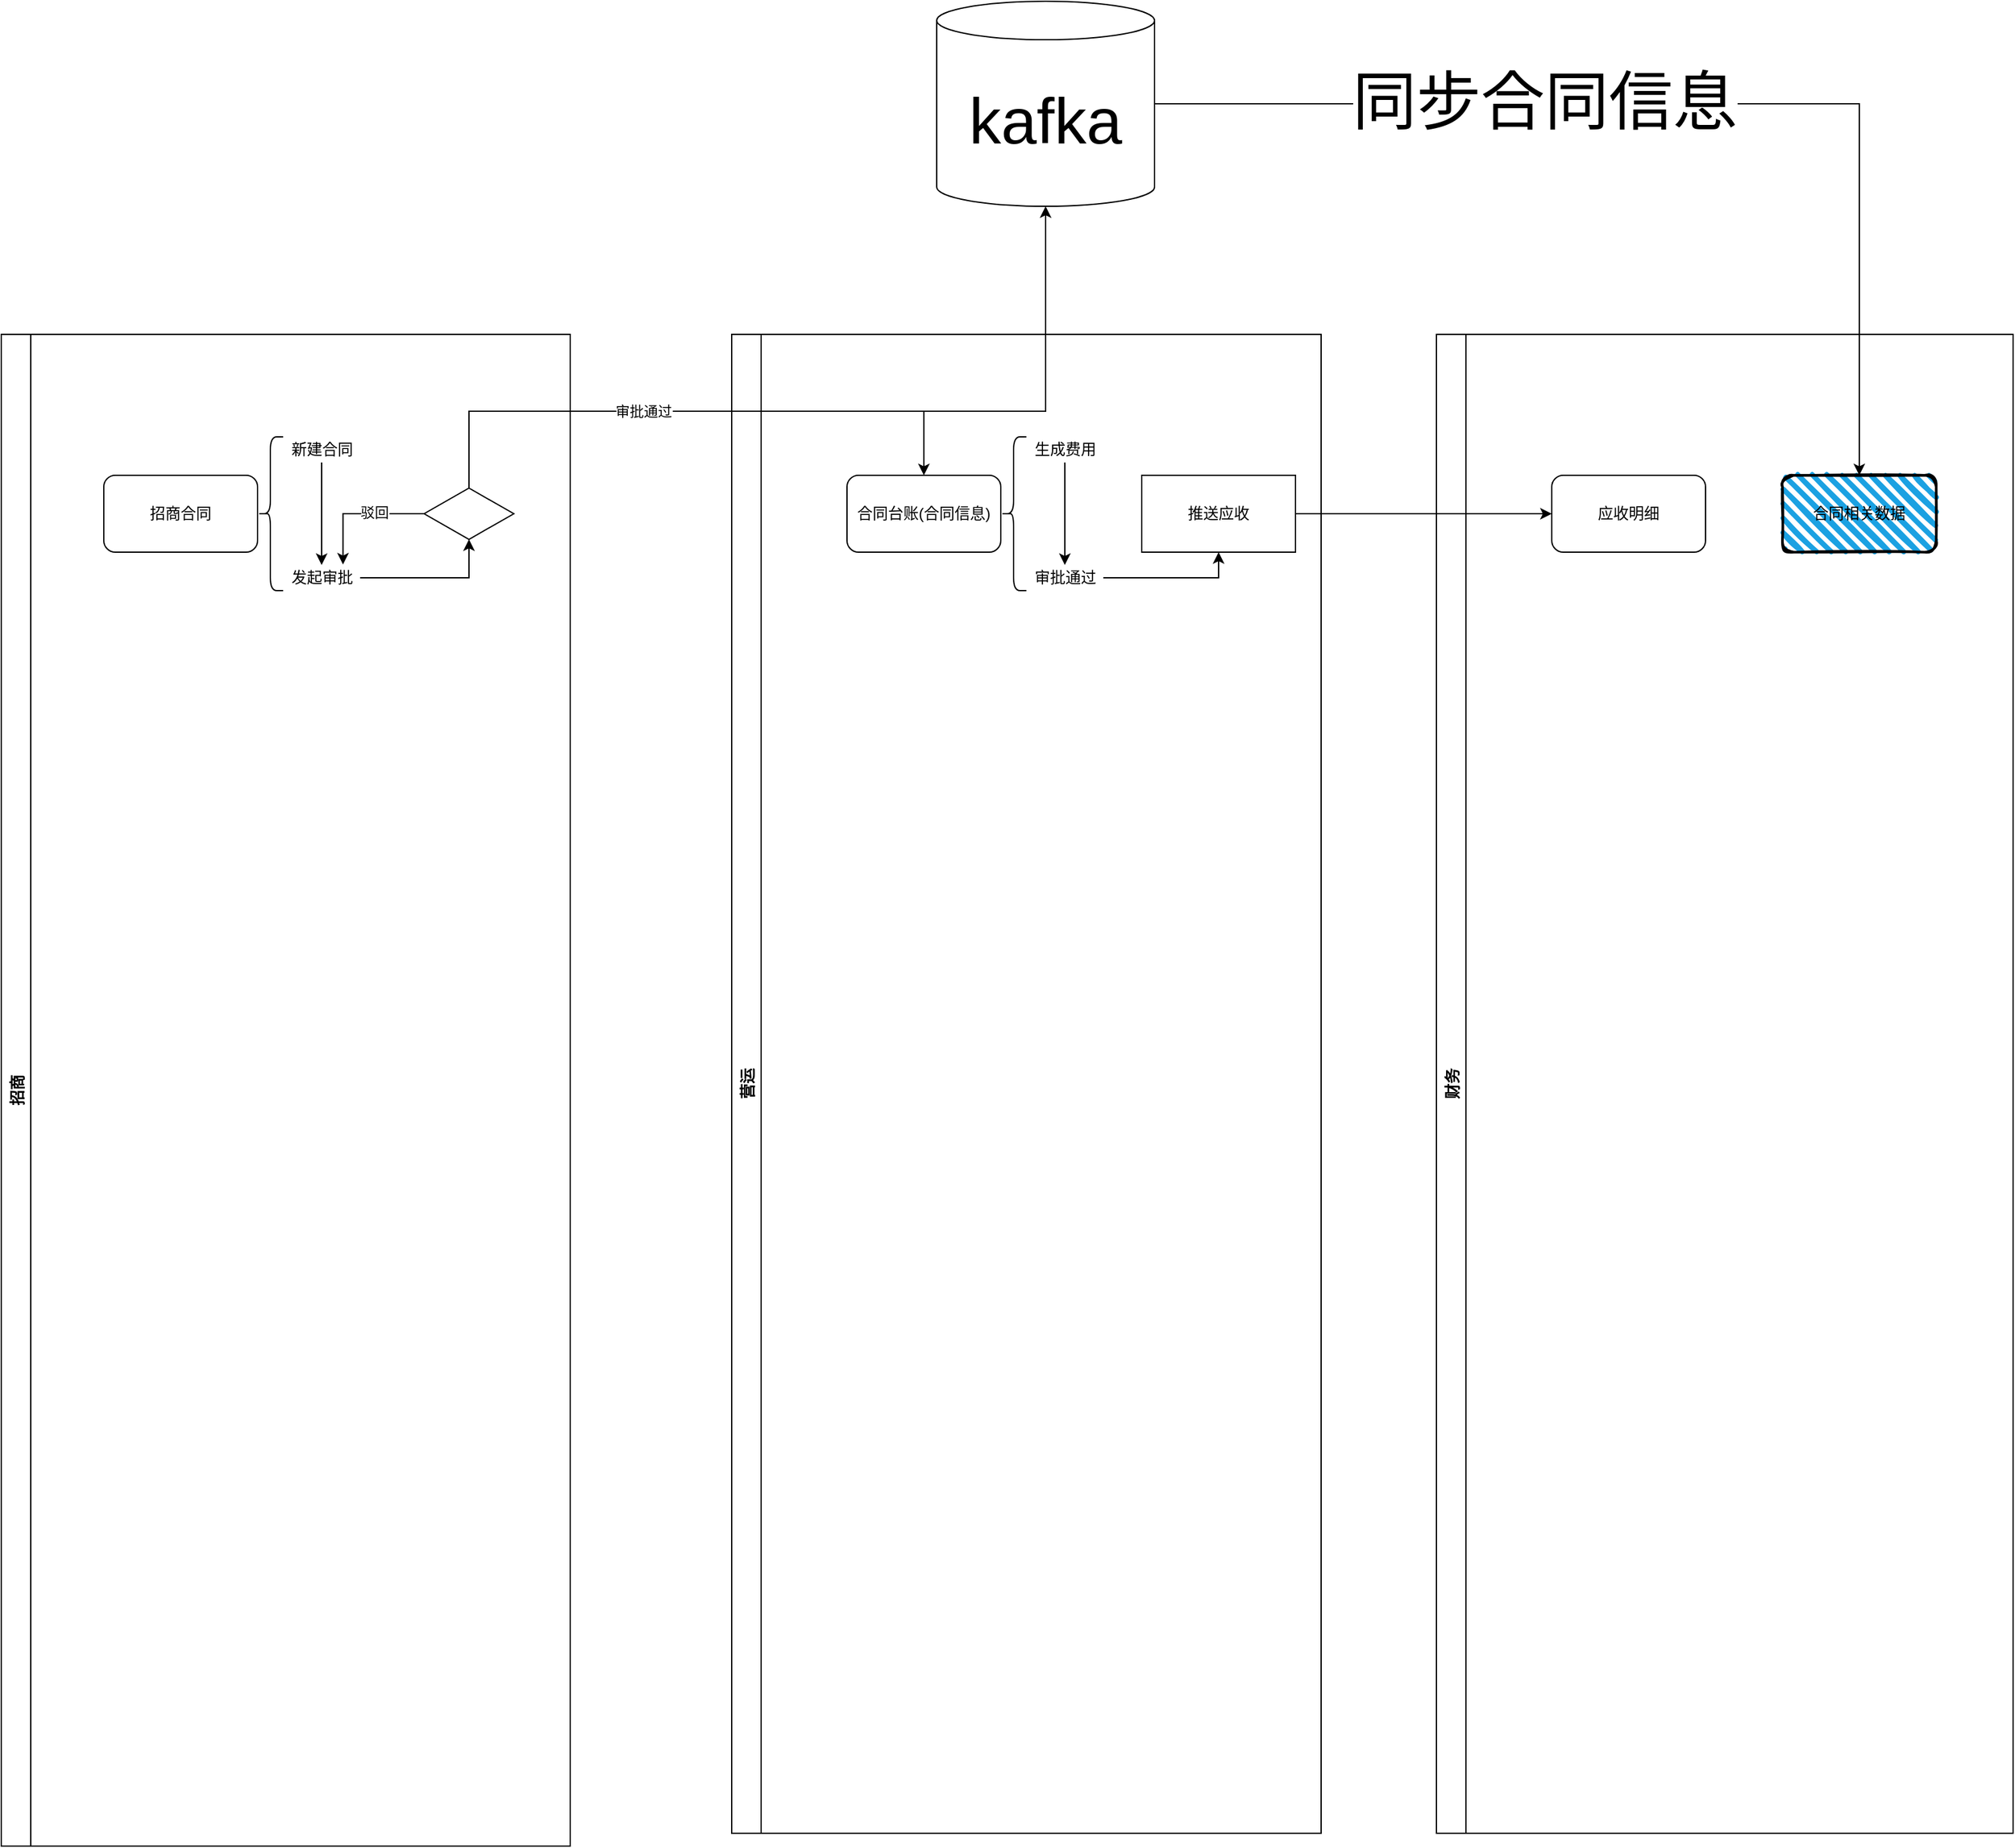 <mxfile version="17.1.2" type="github">
  <diagram id="C5RBs43oDa-KdzZeNtuy" name="Page-1">
    <mxGraphModel dx="2188" dy="3629" grid="1" gridSize="10" guides="1" tooltips="1" connect="1" arrows="1" fold="1" page="1" pageScale="1" pageWidth="827" pageHeight="1169" math="0" shadow="0">
      <root>
        <mxCell id="WIyWlLk6GJQsqaUBKTNV-0" />
        <mxCell id="WIyWlLk6GJQsqaUBKTNV-1" parent="WIyWlLk6GJQsqaUBKTNV-0" />
        <mxCell id="hI4Vrk3YfiVBAEvMPHJm-42" value="招商" style="swimlane;horizontal=0;" vertex="1" parent="WIyWlLk6GJQsqaUBKTNV-1">
          <mxGeometry y="-1170" width="444" height="1180" as="geometry">
            <mxRectangle x="100" y="320" width="30" height="50" as="alternateBounds" />
          </mxGeometry>
        </mxCell>
        <mxCell id="hI4Vrk3YfiVBAEvMPHJm-3" value="招商合同" style="rounded=1;whiteSpace=wrap;html=1;" vertex="1" parent="hI4Vrk3YfiVBAEvMPHJm-42">
          <mxGeometry x="80" y="110" width="120" height="60" as="geometry" />
        </mxCell>
        <mxCell id="hI4Vrk3YfiVBAEvMPHJm-11" value="新建合同" style="text;html=1;align=center;verticalAlign=middle;resizable=0;points=[];autosize=1;strokeColor=none;fillColor=none;" vertex="1" parent="hI4Vrk3YfiVBAEvMPHJm-42">
          <mxGeometry x="220" y="80" width="60" height="20" as="geometry" />
        </mxCell>
        <mxCell id="hI4Vrk3YfiVBAEvMPHJm-13" value="" style="edgeStyle=orthogonalEdgeStyle;rounded=0;orthogonalLoop=1;jettySize=auto;html=1;" edge="1" parent="hI4Vrk3YfiVBAEvMPHJm-42" source="hI4Vrk3YfiVBAEvMPHJm-11" target="hI4Vrk3YfiVBAEvMPHJm-12">
          <mxGeometry relative="1" as="geometry" />
        </mxCell>
        <mxCell id="hI4Vrk3YfiVBAEvMPHJm-10" value="" style="shape=curlyBracket;whiteSpace=wrap;html=1;rounded=1;" vertex="1" parent="hI4Vrk3YfiVBAEvMPHJm-42">
          <mxGeometry x="200" y="80" width="20" height="120" as="geometry" />
        </mxCell>
        <mxCell id="hI4Vrk3YfiVBAEvMPHJm-50" style="edgeStyle=orthogonalEdgeStyle;rounded=0;orthogonalLoop=1;jettySize=auto;html=1;entryX=0.5;entryY=1;entryDx=0;entryDy=0;" edge="1" parent="hI4Vrk3YfiVBAEvMPHJm-42" source="hI4Vrk3YfiVBAEvMPHJm-12" target="hI4Vrk3YfiVBAEvMPHJm-49">
          <mxGeometry relative="1" as="geometry" />
        </mxCell>
        <mxCell id="hI4Vrk3YfiVBAEvMPHJm-12" value="发起审批" style="text;html=1;align=center;verticalAlign=middle;resizable=0;points=[];autosize=1;strokeColor=none;fillColor=none;" vertex="1" parent="hI4Vrk3YfiVBAEvMPHJm-42">
          <mxGeometry x="220" y="180" width="60" height="20" as="geometry" />
        </mxCell>
        <mxCell id="hI4Vrk3YfiVBAEvMPHJm-54" style="edgeStyle=orthogonalEdgeStyle;rounded=0;orthogonalLoop=1;jettySize=auto;html=1;entryX=0.778;entryY=-0.017;entryDx=0;entryDy=0;entryPerimeter=0;" edge="1" parent="hI4Vrk3YfiVBAEvMPHJm-42" source="hI4Vrk3YfiVBAEvMPHJm-49" target="hI4Vrk3YfiVBAEvMPHJm-12">
          <mxGeometry relative="1" as="geometry" />
        </mxCell>
        <mxCell id="hI4Vrk3YfiVBAEvMPHJm-55" value="驳回" style="edgeLabel;html=1;align=center;verticalAlign=middle;resizable=0;points=[];" vertex="1" connectable="0" parent="hI4Vrk3YfiVBAEvMPHJm-54">
          <mxGeometry x="-0.238" y="-1" relative="1" as="geometry">
            <mxPoint as="offset" />
          </mxGeometry>
        </mxCell>
        <mxCell id="hI4Vrk3YfiVBAEvMPHJm-49" value="" style="rhombus;whiteSpace=wrap;html=1;" vertex="1" parent="hI4Vrk3YfiVBAEvMPHJm-42">
          <mxGeometry x="330" y="120" width="70" height="40" as="geometry" />
        </mxCell>
        <mxCell id="hI4Vrk3YfiVBAEvMPHJm-44" value="营运" style="swimlane;horizontal=0;startSize=23;" vertex="1" parent="WIyWlLk6GJQsqaUBKTNV-1">
          <mxGeometry x="570" y="-1170" width="460" height="1170" as="geometry">
            <mxRectangle x="100" y="320" width="30" height="50" as="alternateBounds" />
          </mxGeometry>
        </mxCell>
        <mxCell id="hI4Vrk3YfiVBAEvMPHJm-29" value="生成费用" style="text;html=1;align=center;verticalAlign=middle;resizable=0;points=[];autosize=1;strokeColor=none;fillColor=none;" vertex="1" parent="hI4Vrk3YfiVBAEvMPHJm-44">
          <mxGeometry x="230" y="80" width="60" height="20" as="geometry" />
        </mxCell>
        <mxCell id="hI4Vrk3YfiVBAEvMPHJm-30" value="审批通过" style="text;html=1;align=center;verticalAlign=middle;resizable=0;points=[];autosize=1;strokeColor=none;fillColor=none;" vertex="1" parent="hI4Vrk3YfiVBAEvMPHJm-44">
          <mxGeometry x="230" y="180" width="60" height="20" as="geometry" />
        </mxCell>
        <mxCell id="hI4Vrk3YfiVBAEvMPHJm-31" value="" style="edgeStyle=orthogonalEdgeStyle;rounded=0;orthogonalLoop=1;jettySize=auto;html=1;" edge="1" parent="hI4Vrk3YfiVBAEvMPHJm-44" source="hI4Vrk3YfiVBAEvMPHJm-29" target="hI4Vrk3YfiVBAEvMPHJm-30">
          <mxGeometry relative="1" as="geometry">
            <Array as="points">
              <mxPoint x="260" y="160" />
              <mxPoint x="260" y="160" />
            </Array>
          </mxGeometry>
        </mxCell>
        <mxCell id="hI4Vrk3YfiVBAEvMPHJm-58" value="" style="shape=curlyBracket;whiteSpace=wrap;html=1;rounded=1;" vertex="1" parent="hI4Vrk3YfiVBAEvMPHJm-44">
          <mxGeometry x="210" y="80" width="20" height="120" as="geometry" />
        </mxCell>
        <mxCell id="hI4Vrk3YfiVBAEvMPHJm-67" value="推送应收" style="whiteSpace=wrap;html=1;" vertex="1" parent="hI4Vrk3YfiVBAEvMPHJm-44">
          <mxGeometry x="320" y="110" width="120" height="60" as="geometry" />
        </mxCell>
        <mxCell id="hI4Vrk3YfiVBAEvMPHJm-68" value="" style="edgeStyle=orthogonalEdgeStyle;rounded=0;orthogonalLoop=1;jettySize=auto;html=1;" edge="1" parent="hI4Vrk3YfiVBAEvMPHJm-44" source="hI4Vrk3YfiVBAEvMPHJm-30" target="hI4Vrk3YfiVBAEvMPHJm-67">
          <mxGeometry relative="1" as="geometry" />
        </mxCell>
        <mxCell id="hI4Vrk3YfiVBAEvMPHJm-71" value="合同台账(合同信息)" style="rounded=1;whiteSpace=wrap;html=1;" vertex="1" parent="hI4Vrk3YfiVBAEvMPHJm-44">
          <mxGeometry x="90" y="110" width="120" height="60" as="geometry" />
        </mxCell>
        <mxCell id="hI4Vrk3YfiVBAEvMPHJm-78" value="" style="edgeStyle=segmentEdgeStyle;endArrow=classic;html=1;rounded=0;fontSize=50;" edge="1" parent="hI4Vrk3YfiVBAEvMPHJm-44" target="hI4Vrk3YfiVBAEvMPHJm-75">
          <mxGeometry width="50" height="50" relative="1" as="geometry">
            <mxPoint x="140" y="60" as="sourcePoint" />
            <mxPoint x="100" y="10" as="targetPoint" />
            <Array as="points">
              <mxPoint x="245" y="60" />
            </Array>
          </mxGeometry>
        </mxCell>
        <mxCell id="hI4Vrk3YfiVBAEvMPHJm-45" value="财务" style="swimlane;horizontal=0;startSize=23;" vertex="1" parent="WIyWlLk6GJQsqaUBKTNV-1">
          <mxGeometry x="1120" y="-1170" width="450" height="1170" as="geometry">
            <mxRectangle x="100" y="320" width="30" height="50" as="alternateBounds" />
          </mxGeometry>
        </mxCell>
        <mxCell id="hI4Vrk3YfiVBAEvMPHJm-32" value="应收明细" style="rounded=1;whiteSpace=wrap;html=1;" vertex="1" parent="hI4Vrk3YfiVBAEvMPHJm-45">
          <mxGeometry x="90" y="110" width="120" height="60" as="geometry" />
        </mxCell>
        <mxCell id="hI4Vrk3YfiVBAEvMPHJm-72" value="合同相关数据" style="rounded=1;whiteSpace=wrap;html=1;strokeWidth=2;fillWeight=4;hachureGap=8;hachureAngle=45;fillColor=#1ba1e2;sketch=1;" vertex="1" parent="hI4Vrk3YfiVBAEvMPHJm-45">
          <mxGeometry x="270" y="110" width="120" height="60" as="geometry" />
        </mxCell>
        <mxCell id="hI4Vrk3YfiVBAEvMPHJm-51" style="edgeStyle=orthogonalEdgeStyle;rounded=0;orthogonalLoop=1;jettySize=auto;html=1;" edge="1" parent="WIyWlLk6GJQsqaUBKTNV-1" source="hI4Vrk3YfiVBAEvMPHJm-49">
          <mxGeometry relative="1" as="geometry">
            <mxPoint x="720" y="-1060" as="targetPoint" />
            <Array as="points">
              <mxPoint x="409" y="-1110" />
              <mxPoint x="720" y="-1110" />
              <mxPoint x="720" y="-1060" />
            </Array>
          </mxGeometry>
        </mxCell>
        <mxCell id="hI4Vrk3YfiVBAEvMPHJm-52" value="审批通过" style="edgeLabel;html=1;align=center;verticalAlign=middle;resizable=0;points=[];" vertex="1" connectable="0" parent="hI4Vrk3YfiVBAEvMPHJm-51">
          <mxGeometry x="-0.417" relative="1" as="geometry">
            <mxPoint x="60" as="offset" />
          </mxGeometry>
        </mxCell>
        <mxCell id="hI4Vrk3YfiVBAEvMPHJm-69" style="edgeStyle=orthogonalEdgeStyle;rounded=0;orthogonalLoop=1;jettySize=auto;html=1;entryX=0;entryY=0.5;entryDx=0;entryDy=0;" edge="1" parent="WIyWlLk6GJQsqaUBKTNV-1" source="hI4Vrk3YfiVBAEvMPHJm-67" target="hI4Vrk3YfiVBAEvMPHJm-32">
          <mxGeometry relative="1" as="geometry" />
        </mxCell>
        <mxCell id="hI4Vrk3YfiVBAEvMPHJm-79" style="edgeStyle=orthogonalEdgeStyle;rounded=0;orthogonalLoop=1;jettySize=auto;html=1;fontSize=50;" edge="1" parent="WIyWlLk6GJQsqaUBKTNV-1" source="hI4Vrk3YfiVBAEvMPHJm-75" target="hI4Vrk3YfiVBAEvMPHJm-72">
          <mxGeometry relative="1" as="geometry" />
        </mxCell>
        <mxCell id="hI4Vrk3YfiVBAEvMPHJm-80" value="同步合同信息" style="edgeLabel;html=1;align=center;verticalAlign=middle;resizable=0;points=[];fontSize=50;" vertex="1" connectable="0" parent="hI4Vrk3YfiVBAEvMPHJm-79">
          <mxGeometry x="-0.275" y="2" relative="1" as="geometry">
            <mxPoint x="-1" as="offset" />
          </mxGeometry>
        </mxCell>
        <mxCell id="hI4Vrk3YfiVBAEvMPHJm-75" value="kafka" style="shape=cylinder3;whiteSpace=wrap;html=1;boundedLbl=1;backgroundOutline=1;size=15;fontSize=50;" vertex="1" parent="WIyWlLk6GJQsqaUBKTNV-1">
          <mxGeometry x="730" y="-1430" width="170" height="160" as="geometry" />
        </mxCell>
      </root>
    </mxGraphModel>
  </diagram>
</mxfile>
